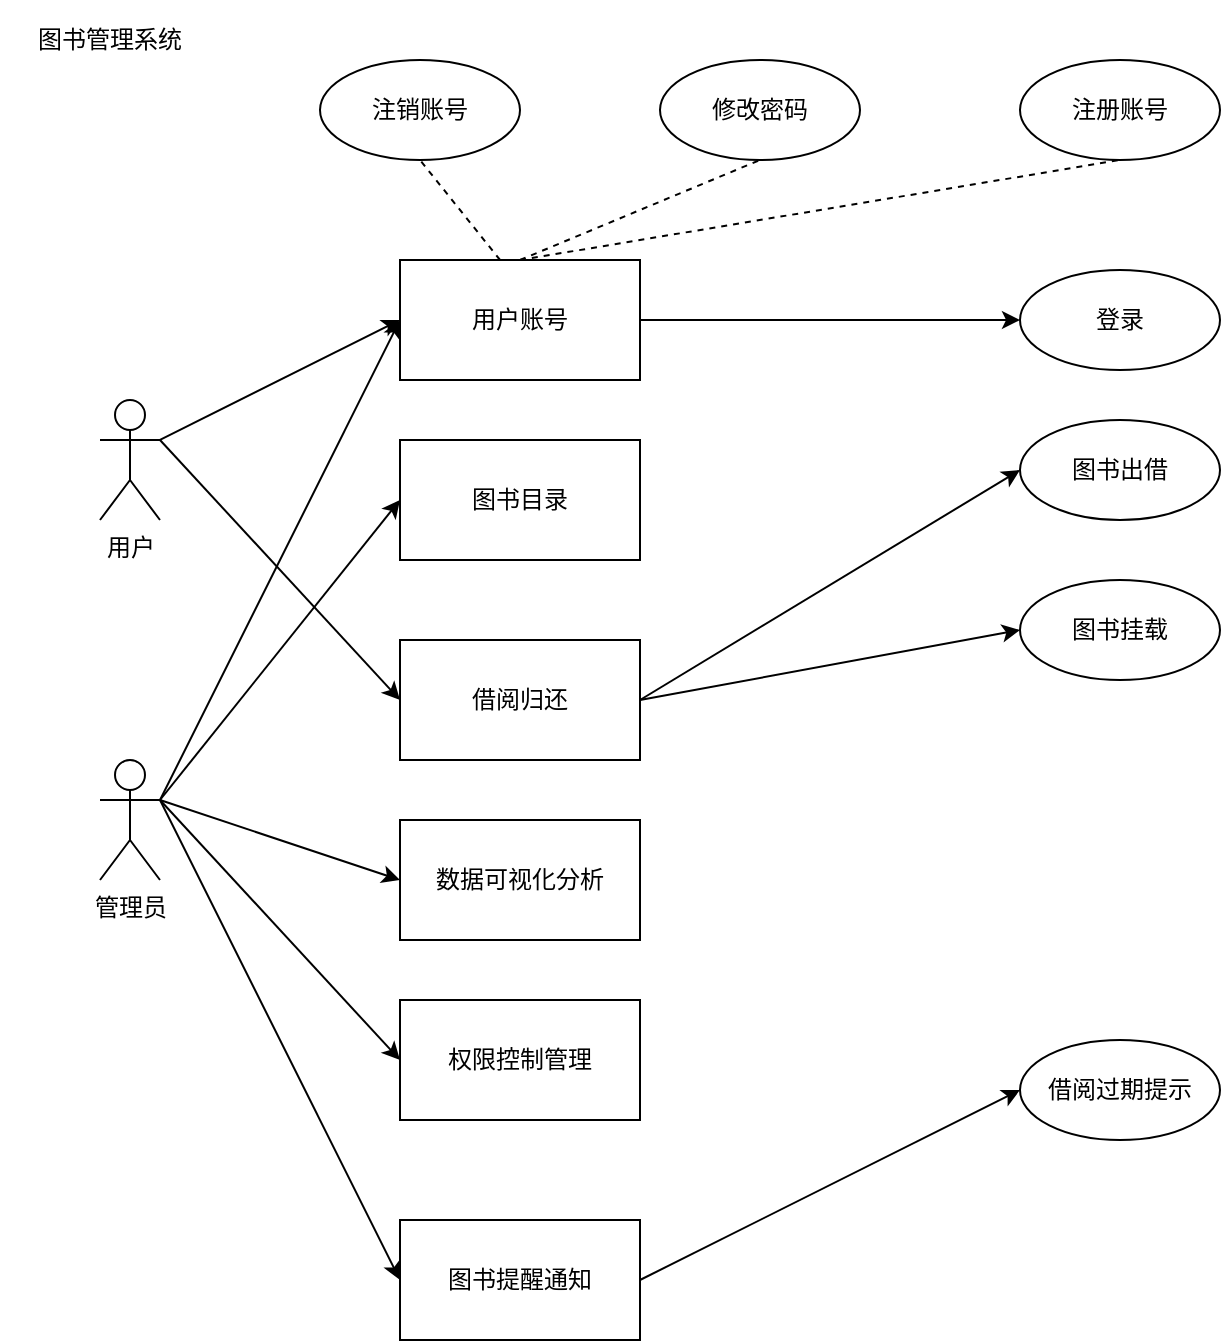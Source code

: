 <mxfile version="21.2.9" type="github">
  <diagram name="第 1 页" id="qoo20HcpE0CQszKYp_CD">
    <mxGraphModel dx="1155" dy="721" grid="1" gridSize="10" guides="1" tooltips="1" connect="1" arrows="1" fold="1" page="1" pageScale="1" pageWidth="827" pageHeight="1169" math="0" shadow="0">
      <root>
        <mxCell id="0" />
        <mxCell id="1" parent="0" />
        <mxCell id="KE7QJ5qcuOXsBu1_FsYn-1" value="用户账号" style="rounded=0;whiteSpace=wrap;html=1;" vertex="1" parent="1">
          <mxGeometry x="240" y="140" width="120" height="60" as="geometry" />
        </mxCell>
        <mxCell id="KE7QJ5qcuOXsBu1_FsYn-2" value="图书目录" style="rounded=0;whiteSpace=wrap;html=1;" vertex="1" parent="1">
          <mxGeometry x="240" y="230" width="120" height="60" as="geometry" />
        </mxCell>
        <mxCell id="KE7QJ5qcuOXsBu1_FsYn-3" value="借阅归还" style="rounded=0;whiteSpace=wrap;html=1;" vertex="1" parent="1">
          <mxGeometry x="240" y="330" width="120" height="60" as="geometry" />
        </mxCell>
        <mxCell id="KE7QJ5qcuOXsBu1_FsYn-4" value="数据可视化分析" style="rounded=0;whiteSpace=wrap;html=1;" vertex="1" parent="1">
          <mxGeometry x="240" y="420" width="120" height="60" as="geometry" />
        </mxCell>
        <mxCell id="KE7QJ5qcuOXsBu1_FsYn-5" value="图书提醒通知" style="rounded=0;whiteSpace=wrap;html=1;" vertex="1" parent="1">
          <mxGeometry x="240" y="620" width="120" height="60" as="geometry" />
        </mxCell>
        <mxCell id="KE7QJ5qcuOXsBu1_FsYn-6" value="权限控制管理" style="rounded=0;whiteSpace=wrap;html=1;" vertex="1" parent="1">
          <mxGeometry x="240" y="510" width="120" height="60" as="geometry" />
        </mxCell>
        <mxCell id="KE7QJ5qcuOXsBu1_FsYn-7" value="用户" style="shape=umlActor;verticalLabelPosition=bottom;verticalAlign=top;html=1;outlineConnect=0;" vertex="1" parent="1">
          <mxGeometry x="90" y="210" width="30" height="60" as="geometry" />
        </mxCell>
        <mxCell id="KE7QJ5qcuOXsBu1_FsYn-10" value="管理员" style="shape=umlActor;verticalLabelPosition=bottom;verticalAlign=top;html=1;outlineConnect=0;" vertex="1" parent="1">
          <mxGeometry x="90" y="390" width="30" height="60" as="geometry" />
        </mxCell>
        <mxCell id="KE7QJ5qcuOXsBu1_FsYn-11" value="注销账号" style="ellipse;whiteSpace=wrap;html=1;" vertex="1" parent="1">
          <mxGeometry x="200" y="40" width="100" height="50" as="geometry" />
        </mxCell>
        <mxCell id="KE7QJ5qcuOXsBu1_FsYn-13" value="修改密码" style="ellipse;whiteSpace=wrap;html=1;" vertex="1" parent="1">
          <mxGeometry x="370" y="40" width="100" height="50" as="geometry" />
        </mxCell>
        <mxCell id="KE7QJ5qcuOXsBu1_FsYn-14" value="注册账号" style="ellipse;whiteSpace=wrap;html=1;" vertex="1" parent="1">
          <mxGeometry x="550" y="40" width="100" height="50" as="geometry" />
        </mxCell>
        <mxCell id="KE7QJ5qcuOXsBu1_FsYn-15" value="登录" style="ellipse;whiteSpace=wrap;html=1;" vertex="1" parent="1">
          <mxGeometry x="550" y="145" width="100" height="50" as="geometry" />
        </mxCell>
        <mxCell id="KE7QJ5qcuOXsBu1_FsYn-17" value="图书管理系统" style="text;html=1;strokeColor=none;fillColor=none;align=center;verticalAlign=middle;whiteSpace=wrap;rounded=0;" vertex="1" parent="1">
          <mxGeometry x="40" y="10" width="110" height="40" as="geometry" />
        </mxCell>
        <mxCell id="KE7QJ5qcuOXsBu1_FsYn-18" value="图书出借" style="ellipse;whiteSpace=wrap;html=1;" vertex="1" parent="1">
          <mxGeometry x="550" y="220" width="100" height="50" as="geometry" />
        </mxCell>
        <mxCell id="KE7QJ5qcuOXsBu1_FsYn-19" value="图书挂载" style="ellipse;whiteSpace=wrap;html=1;" vertex="1" parent="1">
          <mxGeometry x="550" y="300" width="100" height="50" as="geometry" />
        </mxCell>
        <mxCell id="KE7QJ5qcuOXsBu1_FsYn-21" value="借阅过期提示" style="ellipse;whiteSpace=wrap;html=1;" vertex="1" parent="1">
          <mxGeometry x="550" y="530" width="100" height="50" as="geometry" />
        </mxCell>
        <mxCell id="KE7QJ5qcuOXsBu1_FsYn-25" value="" style="endArrow=none;dashed=1;html=1;rounded=0;exitX=0.417;exitY=0;exitDx=0;exitDy=0;exitPerimeter=0;" edge="1" parent="1" source="KE7QJ5qcuOXsBu1_FsYn-1">
          <mxGeometry width="50" height="50" relative="1" as="geometry">
            <mxPoint x="200" y="140" as="sourcePoint" />
            <mxPoint x="250" y="90" as="targetPoint" />
          </mxGeometry>
        </mxCell>
        <mxCell id="KE7QJ5qcuOXsBu1_FsYn-26" value="" style="endArrow=none;dashed=1;html=1;rounded=0;exitX=0.5;exitY=0;exitDx=0;exitDy=0;" edge="1" parent="1" source="KE7QJ5qcuOXsBu1_FsYn-1">
          <mxGeometry width="50" height="50" relative="1" as="geometry">
            <mxPoint x="380" y="130" as="sourcePoint" />
            <mxPoint x="420" y="90" as="targetPoint" />
          </mxGeometry>
        </mxCell>
        <mxCell id="KE7QJ5qcuOXsBu1_FsYn-27" value="" style="endArrow=none;dashed=1;html=1;rounded=0;exitX=0.5;exitY=0;exitDx=0;exitDy=0;" edge="1" parent="1" source="KE7QJ5qcuOXsBu1_FsYn-1">
          <mxGeometry width="50" height="50" relative="1" as="geometry">
            <mxPoint x="550" y="140" as="sourcePoint" />
            <mxPoint x="600" y="90" as="targetPoint" />
          </mxGeometry>
        </mxCell>
        <mxCell id="KE7QJ5qcuOXsBu1_FsYn-29" value="" style="endArrow=classic;html=1;rounded=0;entryX=0;entryY=0.5;entryDx=0;entryDy=0;exitX=1;exitY=0.5;exitDx=0;exitDy=0;" edge="1" parent="1" source="KE7QJ5qcuOXsBu1_FsYn-1" target="KE7QJ5qcuOXsBu1_FsYn-15">
          <mxGeometry width="50" height="50" relative="1" as="geometry">
            <mxPoint x="360" y="180" as="sourcePoint" />
            <mxPoint x="410" y="130" as="targetPoint" />
          </mxGeometry>
        </mxCell>
        <mxCell id="KE7QJ5qcuOXsBu1_FsYn-30" value="" style="endArrow=classic;html=1;rounded=0;exitX=1;exitY=0.333;exitDx=0;exitDy=0;exitPerimeter=0;" edge="1" parent="1" source="KE7QJ5qcuOXsBu1_FsYn-7">
          <mxGeometry width="50" height="50" relative="1" as="geometry">
            <mxPoint x="180" y="250" as="sourcePoint" />
            <mxPoint x="240" y="170" as="targetPoint" />
          </mxGeometry>
        </mxCell>
        <mxCell id="KE7QJ5qcuOXsBu1_FsYn-32" value="" style="endArrow=classic;html=1;rounded=0;entryX=0;entryY=0.5;entryDx=0;entryDy=0;" edge="1" parent="1" target="KE7QJ5qcuOXsBu1_FsYn-21">
          <mxGeometry width="50" height="50" relative="1" as="geometry">
            <mxPoint x="360" y="650" as="sourcePoint" />
            <mxPoint x="410" y="600" as="targetPoint" />
          </mxGeometry>
        </mxCell>
        <mxCell id="KE7QJ5qcuOXsBu1_FsYn-34" value="" style="endArrow=classic;html=1;rounded=0;entryX=0;entryY=0.5;entryDx=0;entryDy=0;" edge="1" parent="1" target="KE7QJ5qcuOXsBu1_FsYn-3">
          <mxGeometry width="50" height="50" relative="1" as="geometry">
            <mxPoint x="120" y="230" as="sourcePoint" />
            <mxPoint x="170" y="180" as="targetPoint" />
          </mxGeometry>
        </mxCell>
        <mxCell id="KE7QJ5qcuOXsBu1_FsYn-36" value="" style="endArrow=classic;html=1;rounded=0;entryX=0;entryY=0.5;entryDx=0;entryDy=0;" edge="1" parent="1" target="KE7QJ5qcuOXsBu1_FsYn-4">
          <mxGeometry width="50" height="50" relative="1" as="geometry">
            <mxPoint x="120" y="410" as="sourcePoint" />
            <mxPoint x="170" y="360" as="targetPoint" />
          </mxGeometry>
        </mxCell>
        <mxCell id="KE7QJ5qcuOXsBu1_FsYn-37" value="" style="endArrow=classic;html=1;rounded=0;entryX=0;entryY=0.5;entryDx=0;entryDy=0;" edge="1" parent="1" target="KE7QJ5qcuOXsBu1_FsYn-1">
          <mxGeometry width="50" height="50" relative="1" as="geometry">
            <mxPoint x="120" y="410" as="sourcePoint" />
            <mxPoint x="170" y="360" as="targetPoint" />
          </mxGeometry>
        </mxCell>
        <mxCell id="KE7QJ5qcuOXsBu1_FsYn-38" value="" style="endArrow=classic;html=1;rounded=0;entryX=0;entryY=0.5;entryDx=0;entryDy=0;" edge="1" parent="1" target="KE7QJ5qcuOXsBu1_FsYn-2">
          <mxGeometry width="50" height="50" relative="1" as="geometry">
            <mxPoint x="120" y="410" as="sourcePoint" />
            <mxPoint x="170" y="360" as="targetPoint" />
          </mxGeometry>
        </mxCell>
        <mxCell id="KE7QJ5qcuOXsBu1_FsYn-39" value="" style="endArrow=classic;html=1;rounded=0;entryX=0;entryY=0.5;entryDx=0;entryDy=0;" edge="1" parent="1" target="KE7QJ5qcuOXsBu1_FsYn-6">
          <mxGeometry width="50" height="50" relative="1" as="geometry">
            <mxPoint x="120" y="410" as="sourcePoint" />
            <mxPoint x="170" y="360" as="targetPoint" />
          </mxGeometry>
        </mxCell>
        <mxCell id="KE7QJ5qcuOXsBu1_FsYn-40" value="" style="endArrow=classic;html=1;rounded=0;entryX=0;entryY=0.5;entryDx=0;entryDy=0;" edge="1" parent="1" target="KE7QJ5qcuOXsBu1_FsYn-5">
          <mxGeometry width="50" height="50" relative="1" as="geometry">
            <mxPoint x="120" y="410" as="sourcePoint" />
            <mxPoint x="170" y="360" as="targetPoint" />
          </mxGeometry>
        </mxCell>
        <mxCell id="KE7QJ5qcuOXsBu1_FsYn-41" value="" style="endArrow=classic;html=1;rounded=0;entryX=0;entryY=0.5;entryDx=0;entryDy=0;" edge="1" parent="1" target="KE7QJ5qcuOXsBu1_FsYn-19">
          <mxGeometry width="50" height="50" relative="1" as="geometry">
            <mxPoint x="360" y="360" as="sourcePoint" />
            <mxPoint x="410" y="310" as="targetPoint" />
          </mxGeometry>
        </mxCell>
        <mxCell id="KE7QJ5qcuOXsBu1_FsYn-44" value="" style="endArrow=classic;html=1;rounded=0;entryX=0;entryY=0.5;entryDx=0;entryDy=0;" edge="1" parent="1" target="KE7QJ5qcuOXsBu1_FsYn-18">
          <mxGeometry width="50" height="50" relative="1" as="geometry">
            <mxPoint x="360" y="360" as="sourcePoint" />
            <mxPoint x="410" y="310" as="targetPoint" />
          </mxGeometry>
        </mxCell>
      </root>
    </mxGraphModel>
  </diagram>
</mxfile>
